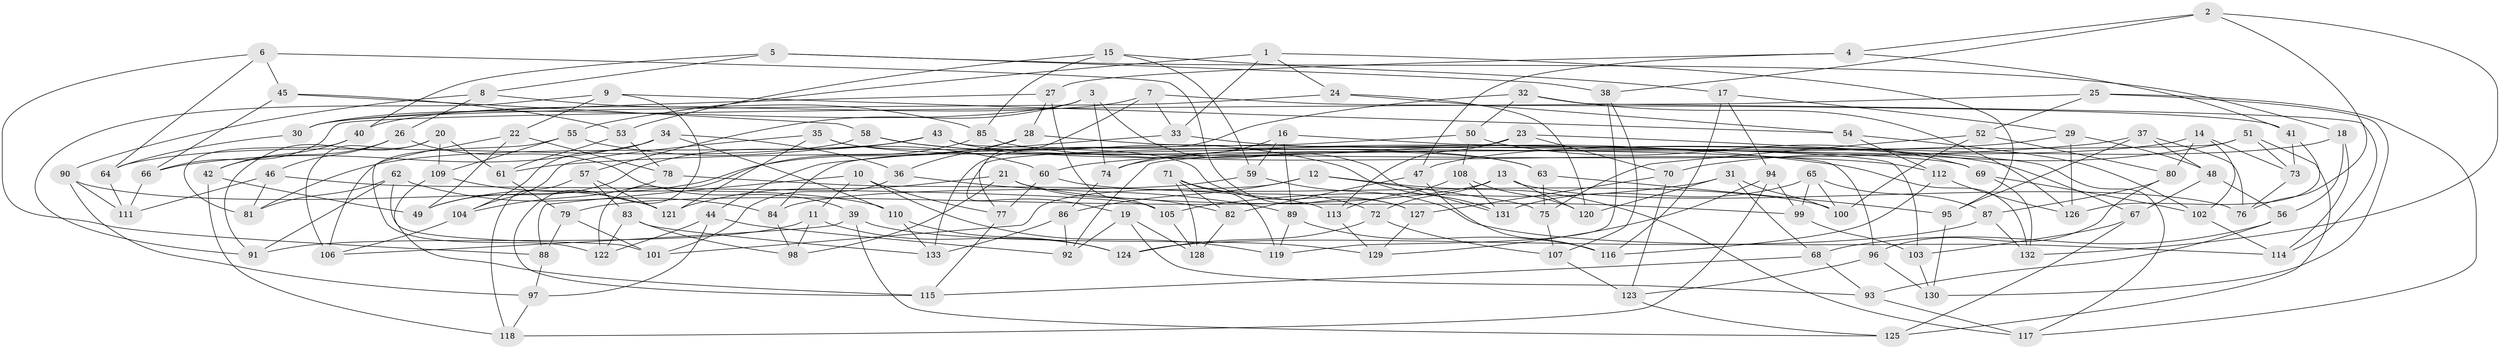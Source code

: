 // coarse degree distribution, {5: 0.05, 8: 0.275, 6: 0.2, 7: 0.225, 4: 0.075, 9: 0.15, 3: 0.025}
// Generated by graph-tools (version 1.1) at 2025/38/03/04/25 23:38:10]
// undirected, 133 vertices, 266 edges
graph export_dot {
  node [color=gray90,style=filled];
  1;
  2;
  3;
  4;
  5;
  6;
  7;
  8;
  9;
  10;
  11;
  12;
  13;
  14;
  15;
  16;
  17;
  18;
  19;
  20;
  21;
  22;
  23;
  24;
  25;
  26;
  27;
  28;
  29;
  30;
  31;
  32;
  33;
  34;
  35;
  36;
  37;
  38;
  39;
  40;
  41;
  42;
  43;
  44;
  45;
  46;
  47;
  48;
  49;
  50;
  51;
  52;
  53;
  54;
  55;
  56;
  57;
  58;
  59;
  60;
  61;
  62;
  63;
  64;
  65;
  66;
  67;
  68;
  69;
  70;
  71;
  72;
  73;
  74;
  75;
  76;
  77;
  78;
  79;
  80;
  81;
  82;
  83;
  84;
  85;
  86;
  87;
  88;
  89;
  90;
  91;
  92;
  93;
  94;
  95;
  96;
  97;
  98;
  99;
  100;
  101;
  102;
  103;
  104;
  105;
  106;
  107;
  108;
  109;
  110;
  111;
  112;
  113;
  114;
  115;
  116;
  117;
  118;
  119;
  120;
  121;
  122;
  123;
  124;
  125;
  126;
  127;
  128;
  129;
  130;
  131;
  132;
  133;
  1 -- 24;
  1 -- 33;
  1 -- 55;
  1 -- 95;
  2 -- 132;
  2 -- 38;
  2 -- 4;
  2 -- 76;
  3 -- 30;
  3 -- 131;
  3 -- 57;
  3 -- 74;
  4 -- 41;
  4 -- 27;
  4 -- 47;
  5 -- 18;
  5 -- 38;
  5 -- 40;
  5 -- 8;
  6 -- 127;
  6 -- 88;
  6 -- 45;
  6 -- 64;
  7 -- 33;
  7 -- 41;
  7 -- 40;
  7 -- 19;
  8 -- 26;
  8 -- 90;
  8 -- 85;
  9 -- 54;
  9 -- 115;
  9 -- 22;
  9 -- 91;
  10 -- 119;
  10 -- 88;
  10 -- 77;
  10 -- 11;
  11 -- 98;
  11 -- 124;
  11 -- 91;
  12 -- 75;
  12 -- 86;
  12 -- 117;
  12 -- 101;
  13 -- 76;
  13 -- 72;
  13 -- 79;
  13 -- 120;
  14 -- 73;
  14 -- 80;
  14 -- 74;
  14 -- 102;
  15 -- 59;
  15 -- 17;
  15 -- 53;
  15 -- 85;
  16 -- 89;
  16 -- 74;
  16 -- 59;
  16 -- 103;
  17 -- 29;
  17 -- 116;
  17 -- 94;
  18 -- 47;
  18 -- 114;
  18 -- 56;
  19 -- 93;
  19 -- 92;
  19 -- 128;
  20 -- 106;
  20 -- 109;
  20 -- 91;
  20 -- 61;
  21 -- 121;
  21 -- 98;
  21 -- 82;
  21 -- 99;
  22 -- 122;
  22 -- 49;
  22 -- 78;
  23 -- 113;
  23 -- 70;
  23 -- 77;
  23 -- 117;
  24 -- 54;
  24 -- 120;
  24 -- 30;
  25 -- 117;
  25 -- 52;
  25 -- 66;
  25 -- 130;
  26 -- 39;
  26 -- 46;
  26 -- 42;
  27 -- 105;
  27 -- 30;
  27 -- 28;
  28 -- 49;
  28 -- 36;
  28 -- 69;
  29 -- 48;
  29 -- 126;
  29 -- 60;
  30 -- 64;
  31 -- 120;
  31 -- 68;
  31 -- 100;
  31 -- 105;
  32 -- 133;
  32 -- 114;
  32 -- 126;
  32 -- 50;
  33 -- 67;
  33 -- 44;
  34 -- 66;
  34 -- 104;
  34 -- 36;
  34 -- 110;
  35 -- 127;
  35 -- 63;
  35 -- 104;
  35 -- 121;
  36 -- 101;
  36 -- 89;
  37 -- 48;
  37 -- 95;
  37 -- 76;
  37 -- 61;
  38 -- 107;
  38 -- 119;
  39 -- 129;
  39 -- 106;
  39 -- 125;
  40 -- 81;
  40 -- 42;
  41 -- 73;
  41 -- 126;
  42 -- 49;
  42 -- 118;
  43 -- 63;
  43 -- 96;
  43 -- 81;
  43 -- 49;
  44 -- 92;
  44 -- 97;
  44 -- 122;
  45 -- 53;
  45 -- 66;
  45 -- 58;
  46 -- 105;
  46 -- 111;
  46 -- 81;
  47 -- 116;
  47 -- 82;
  48 -- 67;
  48 -- 56;
  50 -- 108;
  50 -- 69;
  50 -- 84;
  51 -- 92;
  51 -- 125;
  51 -- 73;
  51 -- 70;
  52 -- 100;
  52 -- 80;
  52 -- 75;
  53 -- 78;
  53 -- 61;
  54 -- 112;
  54 -- 102;
  55 -- 109;
  55 -- 60;
  55 -- 106;
  56 -- 68;
  56 -- 93;
  57 -- 83;
  57 -- 118;
  57 -- 121;
  58 -- 64;
  58 -- 132;
  58 -- 131;
  59 -- 84;
  59 -- 114;
  60 -- 77;
  60 -- 100;
  61 -- 79;
  62 -- 84;
  62 -- 81;
  62 -- 91;
  62 -- 101;
  63 -- 75;
  63 -- 95;
  64 -- 111;
  65 -- 131;
  65 -- 99;
  65 -- 87;
  65 -- 100;
  66 -- 111;
  67 -- 125;
  67 -- 103;
  68 -- 93;
  68 -- 115;
  69 -- 102;
  69 -- 132;
  70 -- 127;
  70 -- 123;
  71 -- 82;
  71 -- 128;
  71 -- 119;
  71 -- 72;
  72 -- 107;
  72 -- 124;
  73 -- 76;
  74 -- 86;
  75 -- 107;
  77 -- 115;
  78 -- 113;
  78 -- 104;
  79 -- 88;
  79 -- 101;
  80 -- 96;
  80 -- 87;
  82 -- 128;
  83 -- 98;
  83 -- 122;
  83 -- 133;
  84 -- 98;
  85 -- 112;
  85 -- 122;
  86 -- 92;
  86 -- 133;
  87 -- 132;
  87 -- 124;
  88 -- 97;
  89 -- 119;
  89 -- 116;
  90 -- 111;
  90 -- 110;
  90 -- 97;
  93 -- 117;
  94 -- 99;
  94 -- 129;
  94 -- 118;
  95 -- 130;
  96 -- 123;
  96 -- 130;
  97 -- 118;
  99 -- 103;
  102 -- 114;
  103 -- 130;
  104 -- 106;
  105 -- 128;
  107 -- 123;
  108 -- 131;
  108 -- 113;
  108 -- 120;
  109 -- 121;
  109 -- 115;
  110 -- 124;
  110 -- 133;
  112 -- 116;
  112 -- 126;
  113 -- 129;
  123 -- 125;
  127 -- 129;
}
